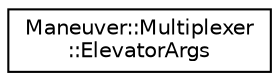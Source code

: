 digraph "Graphical Class Hierarchy"
{
  edge [fontname="Helvetica",fontsize="10",labelfontname="Helvetica",labelfontsize="10"];
  node [fontname="Helvetica",fontsize="10",shape=record];
  rankdir="LR";
  Node0 [label="Maneuver::Multiplexer\l::ElevatorArgs",height=0.2,width=0.4,color="black", fillcolor="white", style="filled",URL="$struct_maneuver_1_1_multiplexer_1_1_elevator_args.html",tooltip="Arguments. "];
}
